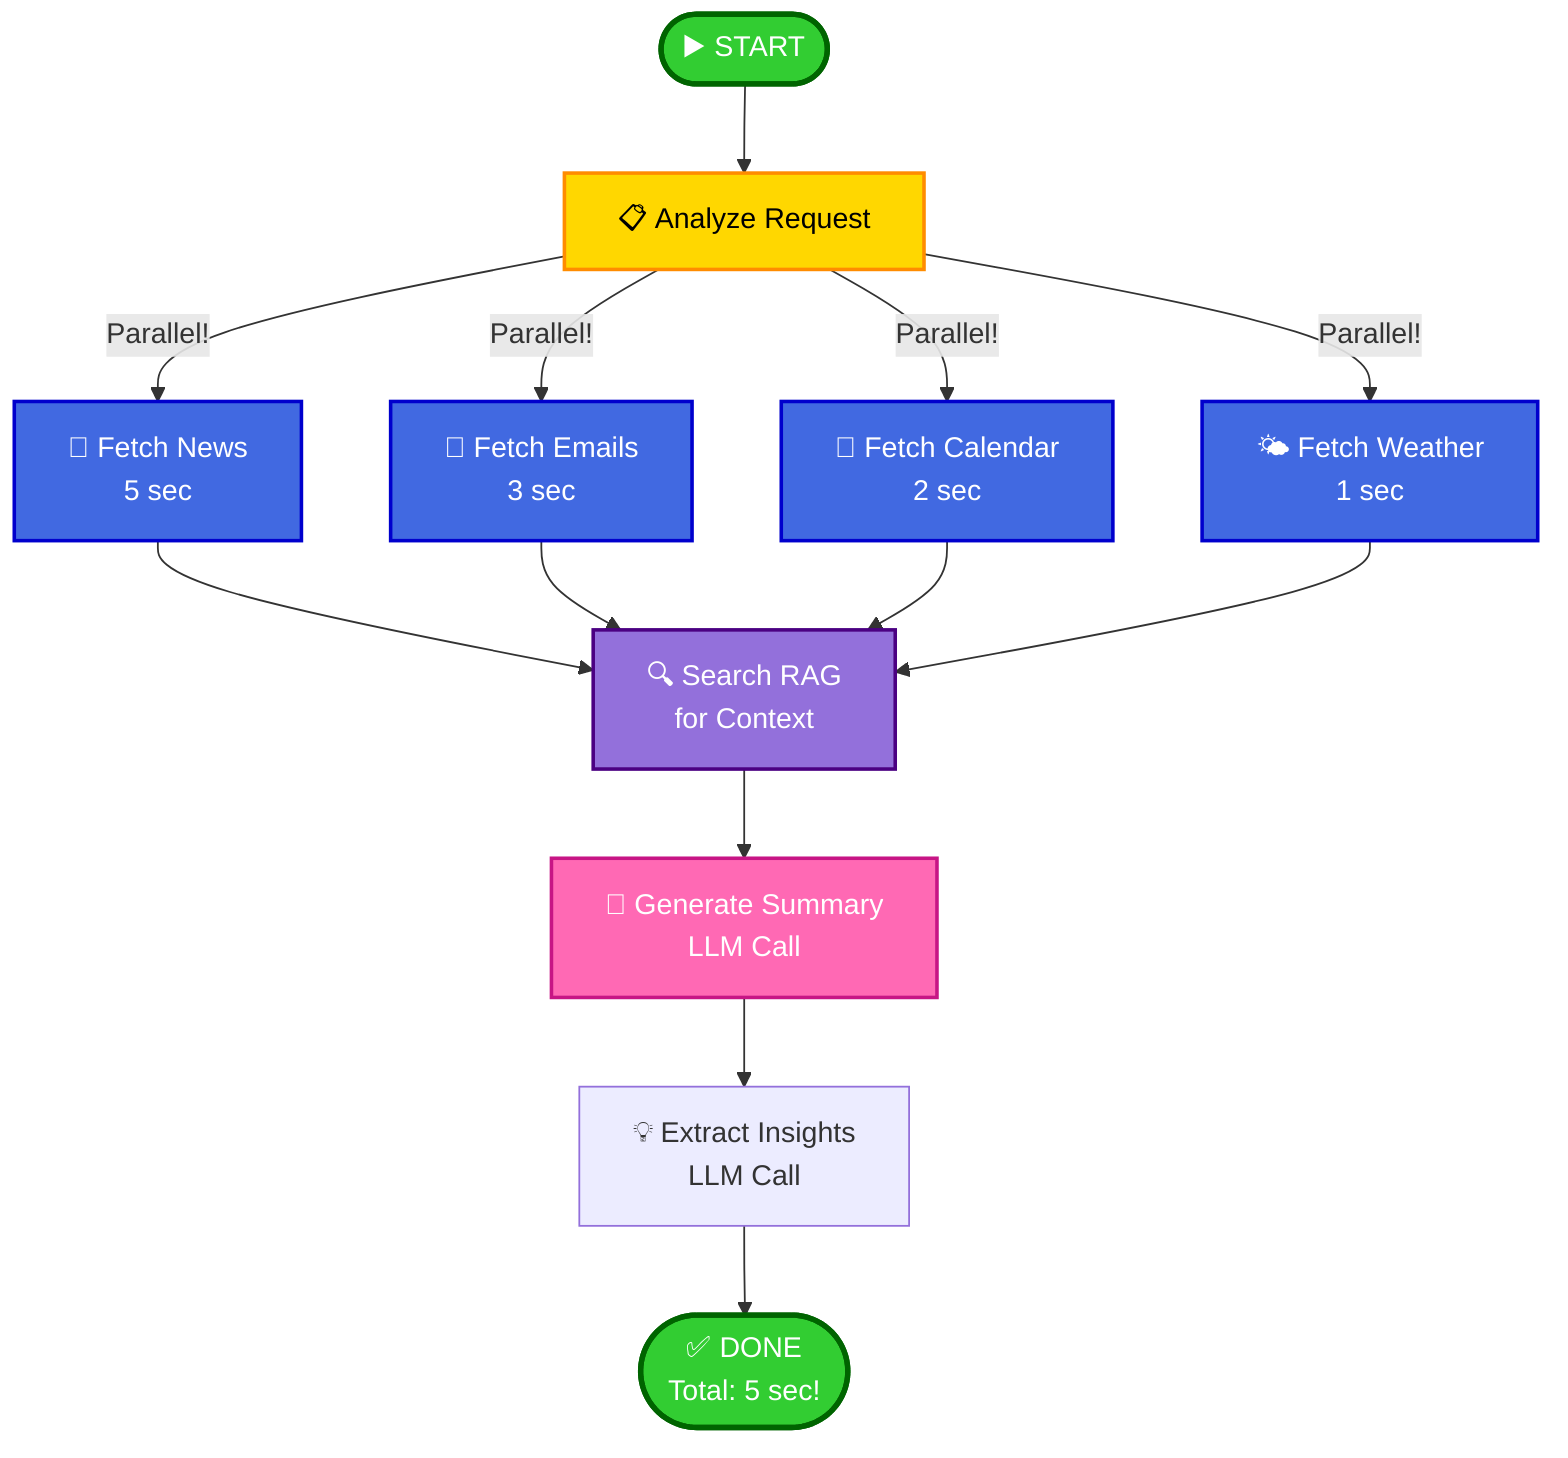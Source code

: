 graph TD
    Start([▶️ START]) --> Analyze[📋 Analyze Request]

    Analyze -->|Parallel!| News[📰 Fetch News<br/>5 sec]
    Analyze -->|Parallel!| Email[📧 Fetch Emails<br/>3 sec]
    Analyze -->|Parallel!| Cal[📅 Fetch Calendar<br/>2 sec]
    Analyze -->|Parallel!| Weather[🌤️ Fetch Weather<br/>1 sec]

    News --> RAG[🔍 Search RAG<br/>for Context]
    Email --> RAG
    Cal --> RAG
    Weather --> RAG

    RAG --> Summary[📝 Generate Summary<br/>LLM Call]
    Summary --> Insights[💡 Extract Insights<br/>LLM Call]
    Insights --> End([✅ DONE<br/>Total: 5 sec!])

    style Start fill:#32CD32,stroke:#006400,stroke-width:3px,color:#fff
    style Analyze fill:#FFD700,stroke:#FF8C00,stroke-width:2px,color:#000
    style News fill:#4169E1,stroke:#0000CD,stroke-width:2px,color:#fff
    style Email fill:#4169E1,stroke:#0000CD,stroke-width:2px,color:#fff
    style Cal fill:#4169E1,stroke:#0000CD,stroke-width:2px,color:#fff
    style Weather fill:#4169E1,stroke:#0000CD,stroke-width:2px,color:#fff
    style RAG fill:#9370DB,stroke:#4B0082,stroke-width:2px,color:#fff
    style Summary fill:#FF69B4,stroke:#C71585,stroke-width:2px,color:#fff
    style End fill:#32CD32,stroke:#006400,stroke-width:3px,color:#fff